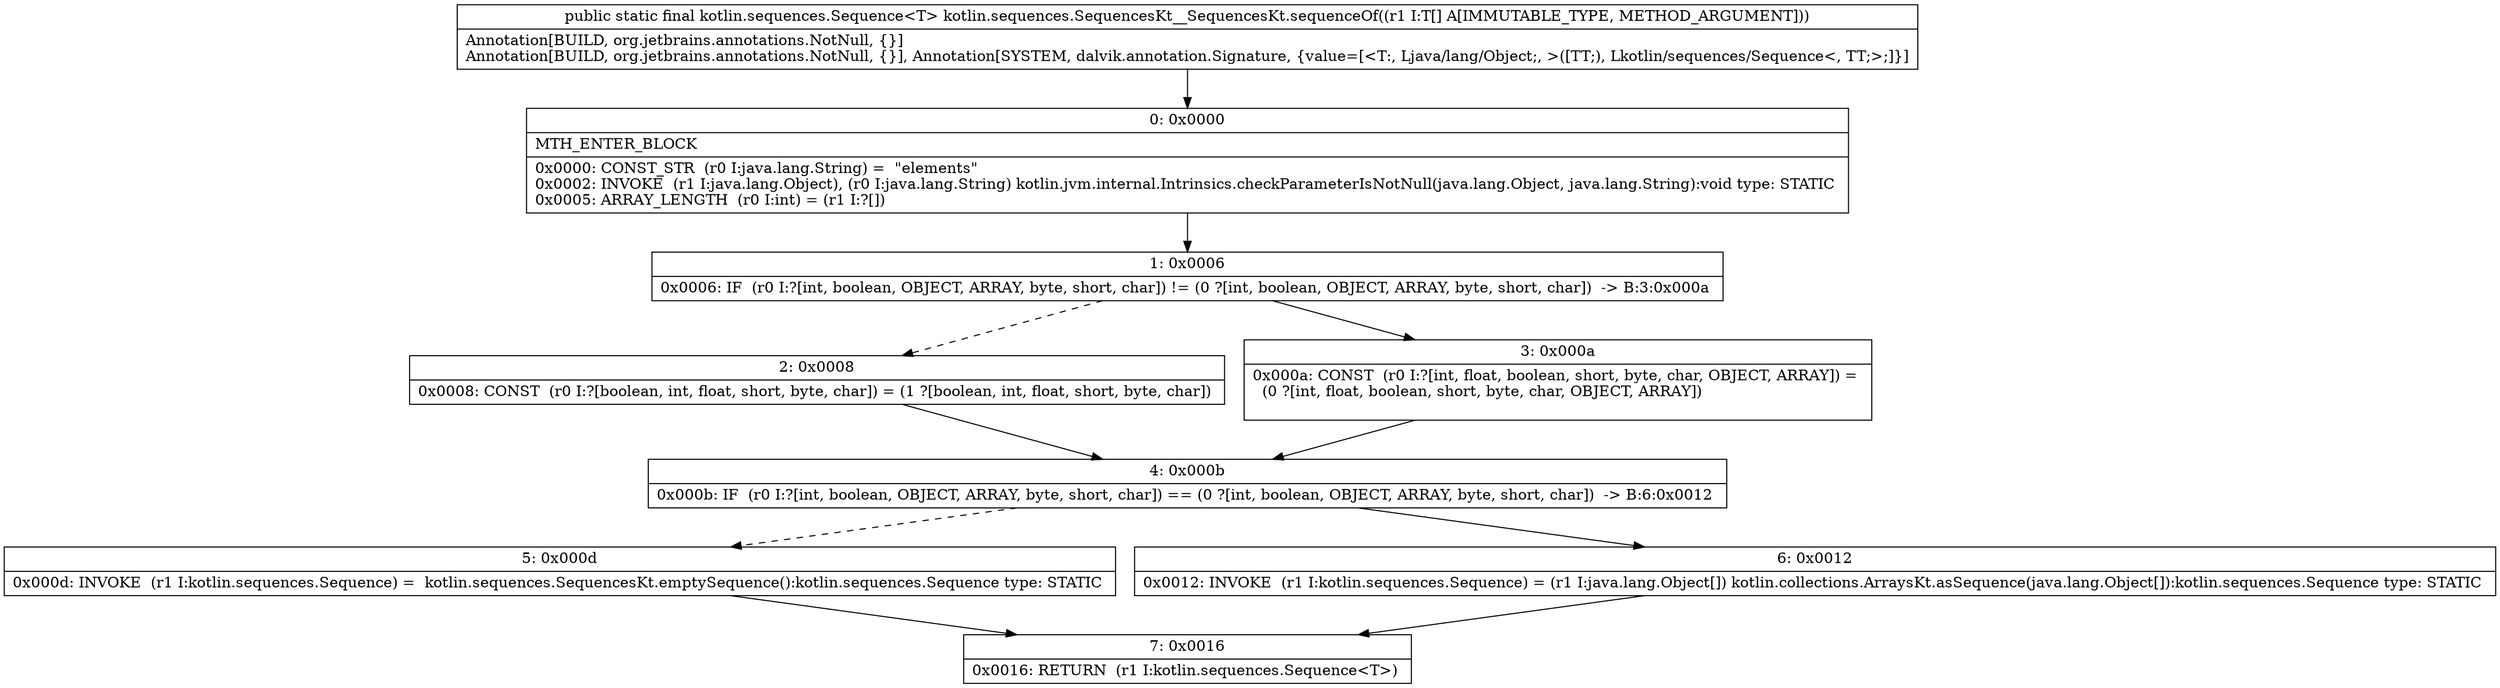 digraph "CFG forkotlin.sequences.SequencesKt__SequencesKt.sequenceOf([Ljava\/lang\/Object;)Lkotlin\/sequences\/Sequence;" {
Node_0 [shape=record,label="{0\:\ 0x0000|MTH_ENTER_BLOCK\l|0x0000: CONST_STR  (r0 I:java.lang.String) =  \"elements\" \l0x0002: INVOKE  (r1 I:java.lang.Object), (r0 I:java.lang.String) kotlin.jvm.internal.Intrinsics.checkParameterIsNotNull(java.lang.Object, java.lang.String):void type: STATIC \l0x0005: ARRAY_LENGTH  (r0 I:int) = (r1 I:?[]) \l}"];
Node_1 [shape=record,label="{1\:\ 0x0006|0x0006: IF  (r0 I:?[int, boolean, OBJECT, ARRAY, byte, short, char]) != (0 ?[int, boolean, OBJECT, ARRAY, byte, short, char])  \-\> B:3:0x000a \l}"];
Node_2 [shape=record,label="{2\:\ 0x0008|0x0008: CONST  (r0 I:?[boolean, int, float, short, byte, char]) = (1 ?[boolean, int, float, short, byte, char]) \l}"];
Node_3 [shape=record,label="{3\:\ 0x000a|0x000a: CONST  (r0 I:?[int, float, boolean, short, byte, char, OBJECT, ARRAY]) = \l  (0 ?[int, float, boolean, short, byte, char, OBJECT, ARRAY])\l \l}"];
Node_4 [shape=record,label="{4\:\ 0x000b|0x000b: IF  (r0 I:?[int, boolean, OBJECT, ARRAY, byte, short, char]) == (0 ?[int, boolean, OBJECT, ARRAY, byte, short, char])  \-\> B:6:0x0012 \l}"];
Node_5 [shape=record,label="{5\:\ 0x000d|0x000d: INVOKE  (r1 I:kotlin.sequences.Sequence) =  kotlin.sequences.SequencesKt.emptySequence():kotlin.sequences.Sequence type: STATIC \l}"];
Node_6 [shape=record,label="{6\:\ 0x0012|0x0012: INVOKE  (r1 I:kotlin.sequences.Sequence) = (r1 I:java.lang.Object[]) kotlin.collections.ArraysKt.asSequence(java.lang.Object[]):kotlin.sequences.Sequence type: STATIC \l}"];
Node_7 [shape=record,label="{7\:\ 0x0016|0x0016: RETURN  (r1 I:kotlin.sequences.Sequence\<T\>) \l}"];
MethodNode[shape=record,label="{public static final kotlin.sequences.Sequence\<T\> kotlin.sequences.SequencesKt__SequencesKt.sequenceOf((r1 I:T[] A[IMMUTABLE_TYPE, METHOD_ARGUMENT]))  | Annotation[BUILD, org.jetbrains.annotations.NotNull, \{\}]\lAnnotation[BUILD, org.jetbrains.annotations.NotNull, \{\}], Annotation[SYSTEM, dalvik.annotation.Signature, \{value=[\<T:, Ljava\/lang\/Object;, \>([TT;), Lkotlin\/sequences\/Sequence\<, TT;\>;]\}]\l}"];
MethodNode -> Node_0;
Node_0 -> Node_1;
Node_1 -> Node_2[style=dashed];
Node_1 -> Node_3;
Node_2 -> Node_4;
Node_3 -> Node_4;
Node_4 -> Node_5[style=dashed];
Node_4 -> Node_6;
Node_5 -> Node_7;
Node_6 -> Node_7;
}

